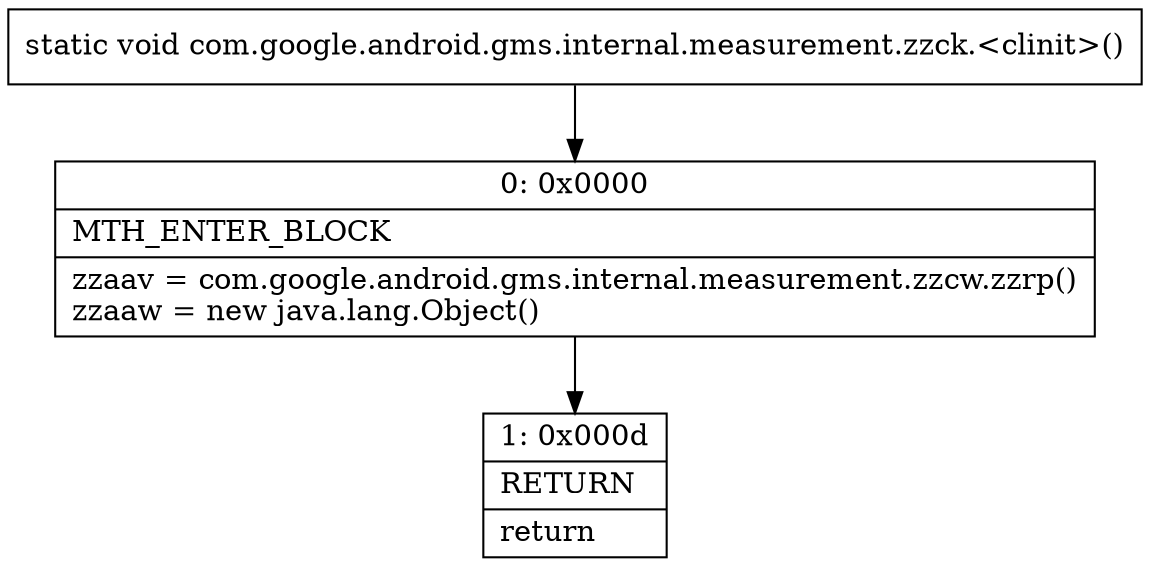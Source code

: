 digraph "CFG forcom.google.android.gms.internal.measurement.zzck.\<clinit\>()V" {
Node_0 [shape=record,label="{0\:\ 0x0000|MTH_ENTER_BLOCK\l|zzaav = com.google.android.gms.internal.measurement.zzcw.zzrp()\lzzaaw = new java.lang.Object()\l}"];
Node_1 [shape=record,label="{1\:\ 0x000d|RETURN\l|return\l}"];
MethodNode[shape=record,label="{static void com.google.android.gms.internal.measurement.zzck.\<clinit\>() }"];
MethodNode -> Node_0;
Node_0 -> Node_1;
}

